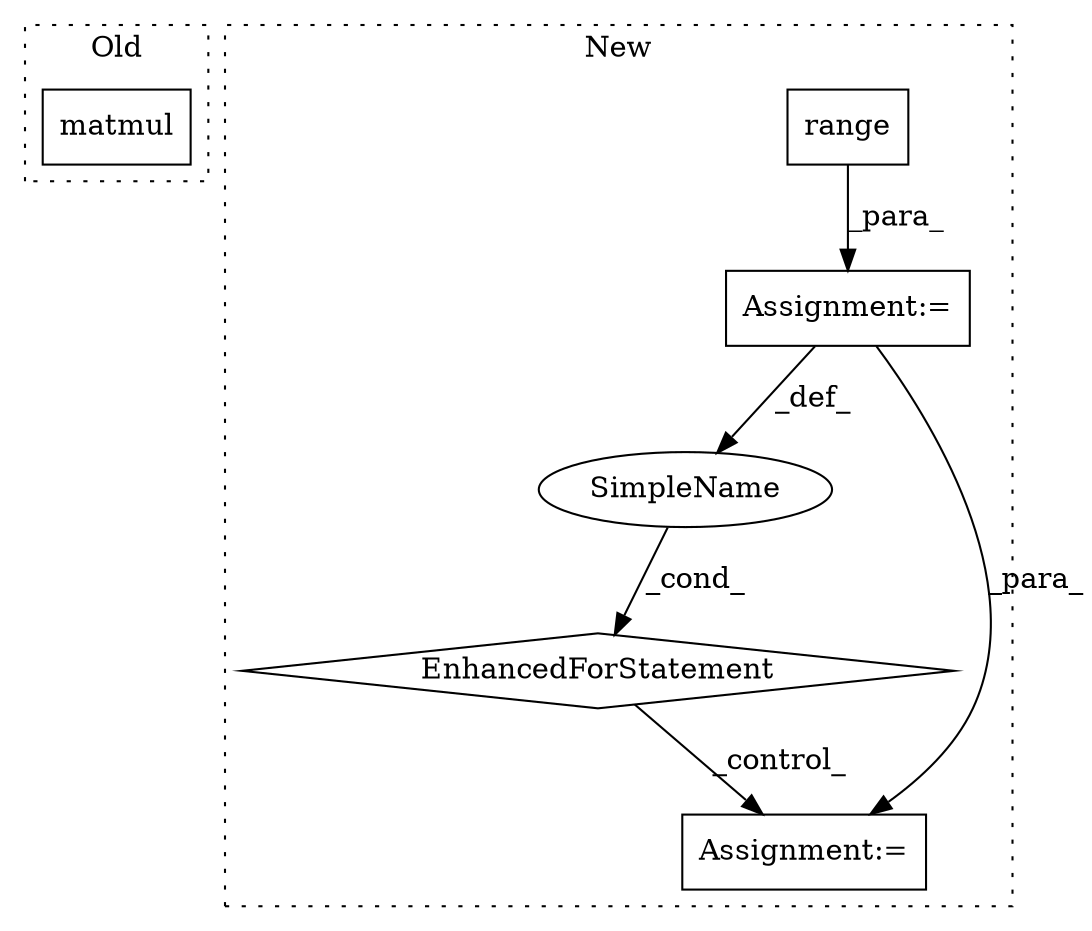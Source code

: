 digraph G {
subgraph cluster0 {
1 [label="matmul" a="32" s="3800,3957" l="7,1" shape="box"];
label = "Old";
style="dotted";
}
subgraph cluster1 {
2 [label="range" a="32" s="4043,4058" l="6,1" shape="box"];
3 [label="EnhancedForStatement" a="70" s="3978,4059" l="57,2" shape="diamond"];
4 [label="SimpleName" a="42" s="4039" l="1" shape="ellipse"];
5 [label="Assignment:=" a="7" s="4242" l="2" shape="box"];
6 [label="Assignment:=" a="7" s="3978,4059" l="57,2" shape="box"];
label = "New";
style="dotted";
}
2 -> 6 [label="_para_"];
3 -> 5 [label="_control_"];
4 -> 3 [label="_cond_"];
6 -> 5 [label="_para_"];
6 -> 4 [label="_def_"];
}